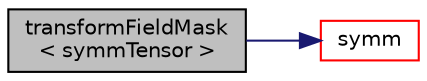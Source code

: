 digraph "transformFieldMask&lt; symmTensor &gt;"
{
  bgcolor="transparent";
  edge [fontname="Helvetica",fontsize="10",labelfontname="Helvetica",labelfontsize="10"];
  node [fontname="Helvetica",fontsize="10",shape=record];
  rankdir="LR";
  Node1 [label="transformFieldMask\l\< symmTensor \>",height=0.2,width=0.4,color="black", fillcolor="grey75", style="filled", fontcolor="black"];
  Node1 -> Node2 [color="midnightblue",fontsize="10",style="solid",fontname="Helvetica"];
  Node2 [label="symm",height=0.2,width=0.4,color="red",URL="$a10887.html#a112755faabb5ff081d7a25a936a1d3c4"];
}
